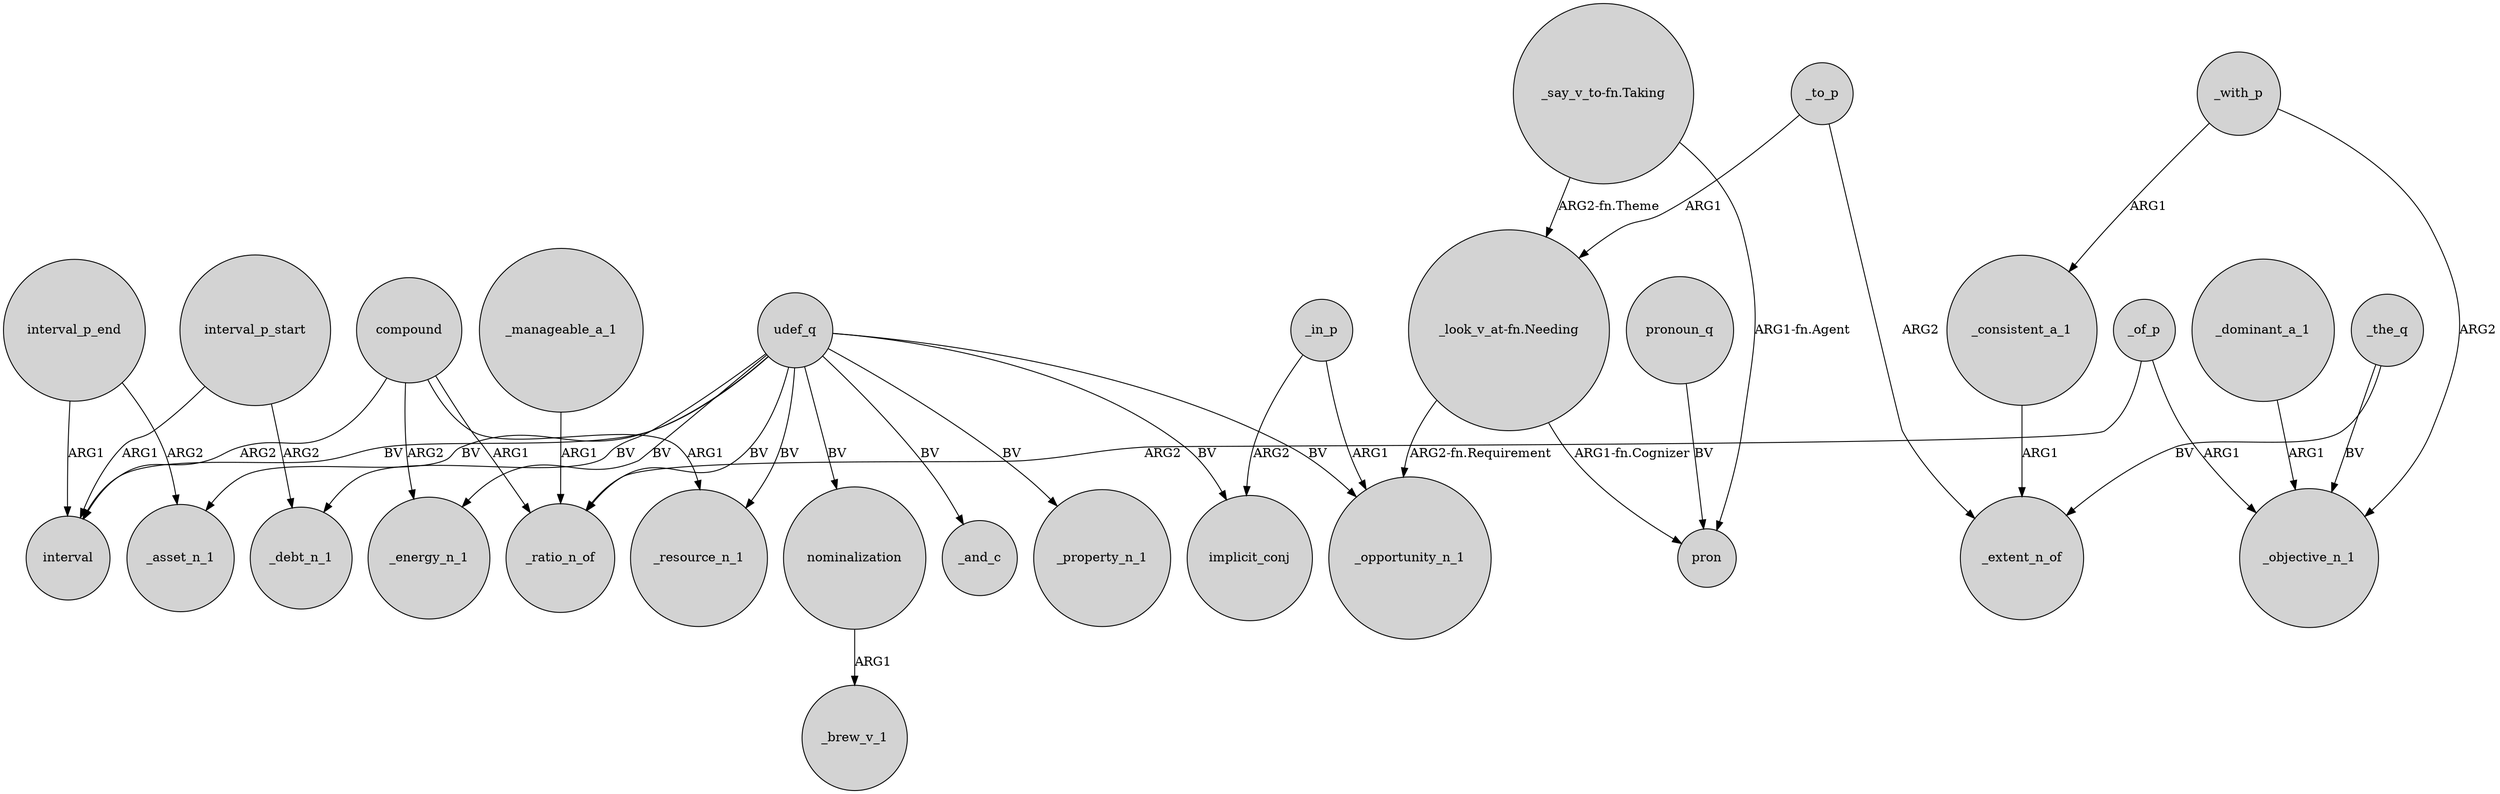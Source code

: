 digraph {
	node [shape=circle style=filled]
	compound -> _ratio_n_of [label=ARG1]
	udef_q -> _ratio_n_of [label=BV]
	interval_p_end -> _asset_n_1 [label=ARG2]
	_the_q -> _extent_n_of [label=BV]
	_in_p -> _opportunity_n_1 [label=ARG1]
	_manageable_a_1 -> _ratio_n_of [label=ARG1]
	udef_q -> nominalization [label=BV]
	_in_p -> implicit_conj [label=ARG2]
	_of_p -> _ratio_n_of [label=ARG2]
	"_look_v_at-fn.Needing" -> _opportunity_n_1 [label="ARG2-fn.Requirement"]
	udef_q -> interval [label=BV]
	_dominant_a_1 -> _objective_n_1 [label=ARG1]
	_with_p -> _consistent_a_1 [label=ARG1]
	_to_p -> _extent_n_of [label=ARG2]
	udef_q -> _and_c [label=BV]
	udef_q -> _asset_n_1 [label=BV]
	_the_q -> _objective_n_1 [label=BV]
	compound -> interval [label=ARG2]
	interval_p_start -> interval [label=ARG1]
	udef_q -> _opportunity_n_1 [label=BV]
	"_say_v_to-fn.Taking" -> pron [label="ARG1-fn.Agent"]
	interval_p_start -> _debt_n_1 [label=ARG2]
	nominalization -> _brew_v_1 [label=ARG1]
	pronoun_q -> pron [label=BV]
	udef_q -> _energy_n_1 [label=BV]
	udef_q -> _debt_n_1 [label=BV]
	_consistent_a_1 -> _extent_n_of [label=ARG1]
	_of_p -> _objective_n_1 [label=ARG1]
	udef_q -> _property_n_1 [label=BV]
	"_say_v_to-fn.Taking" -> "_look_v_at-fn.Needing" [label="ARG2-fn.Theme"]
	_with_p -> _objective_n_1 [label=ARG2]
	_to_p -> "_look_v_at-fn.Needing" [label=ARG1]
	interval_p_end -> interval [label=ARG1]
	udef_q -> _resource_n_1 [label=BV]
	compound -> _energy_n_1 [label=ARG2]
	"_look_v_at-fn.Needing" -> pron [label="ARG1-fn.Cognizer"]
	udef_q -> implicit_conj [label=BV]
	compound -> _resource_n_1 [label=ARG1]
}
